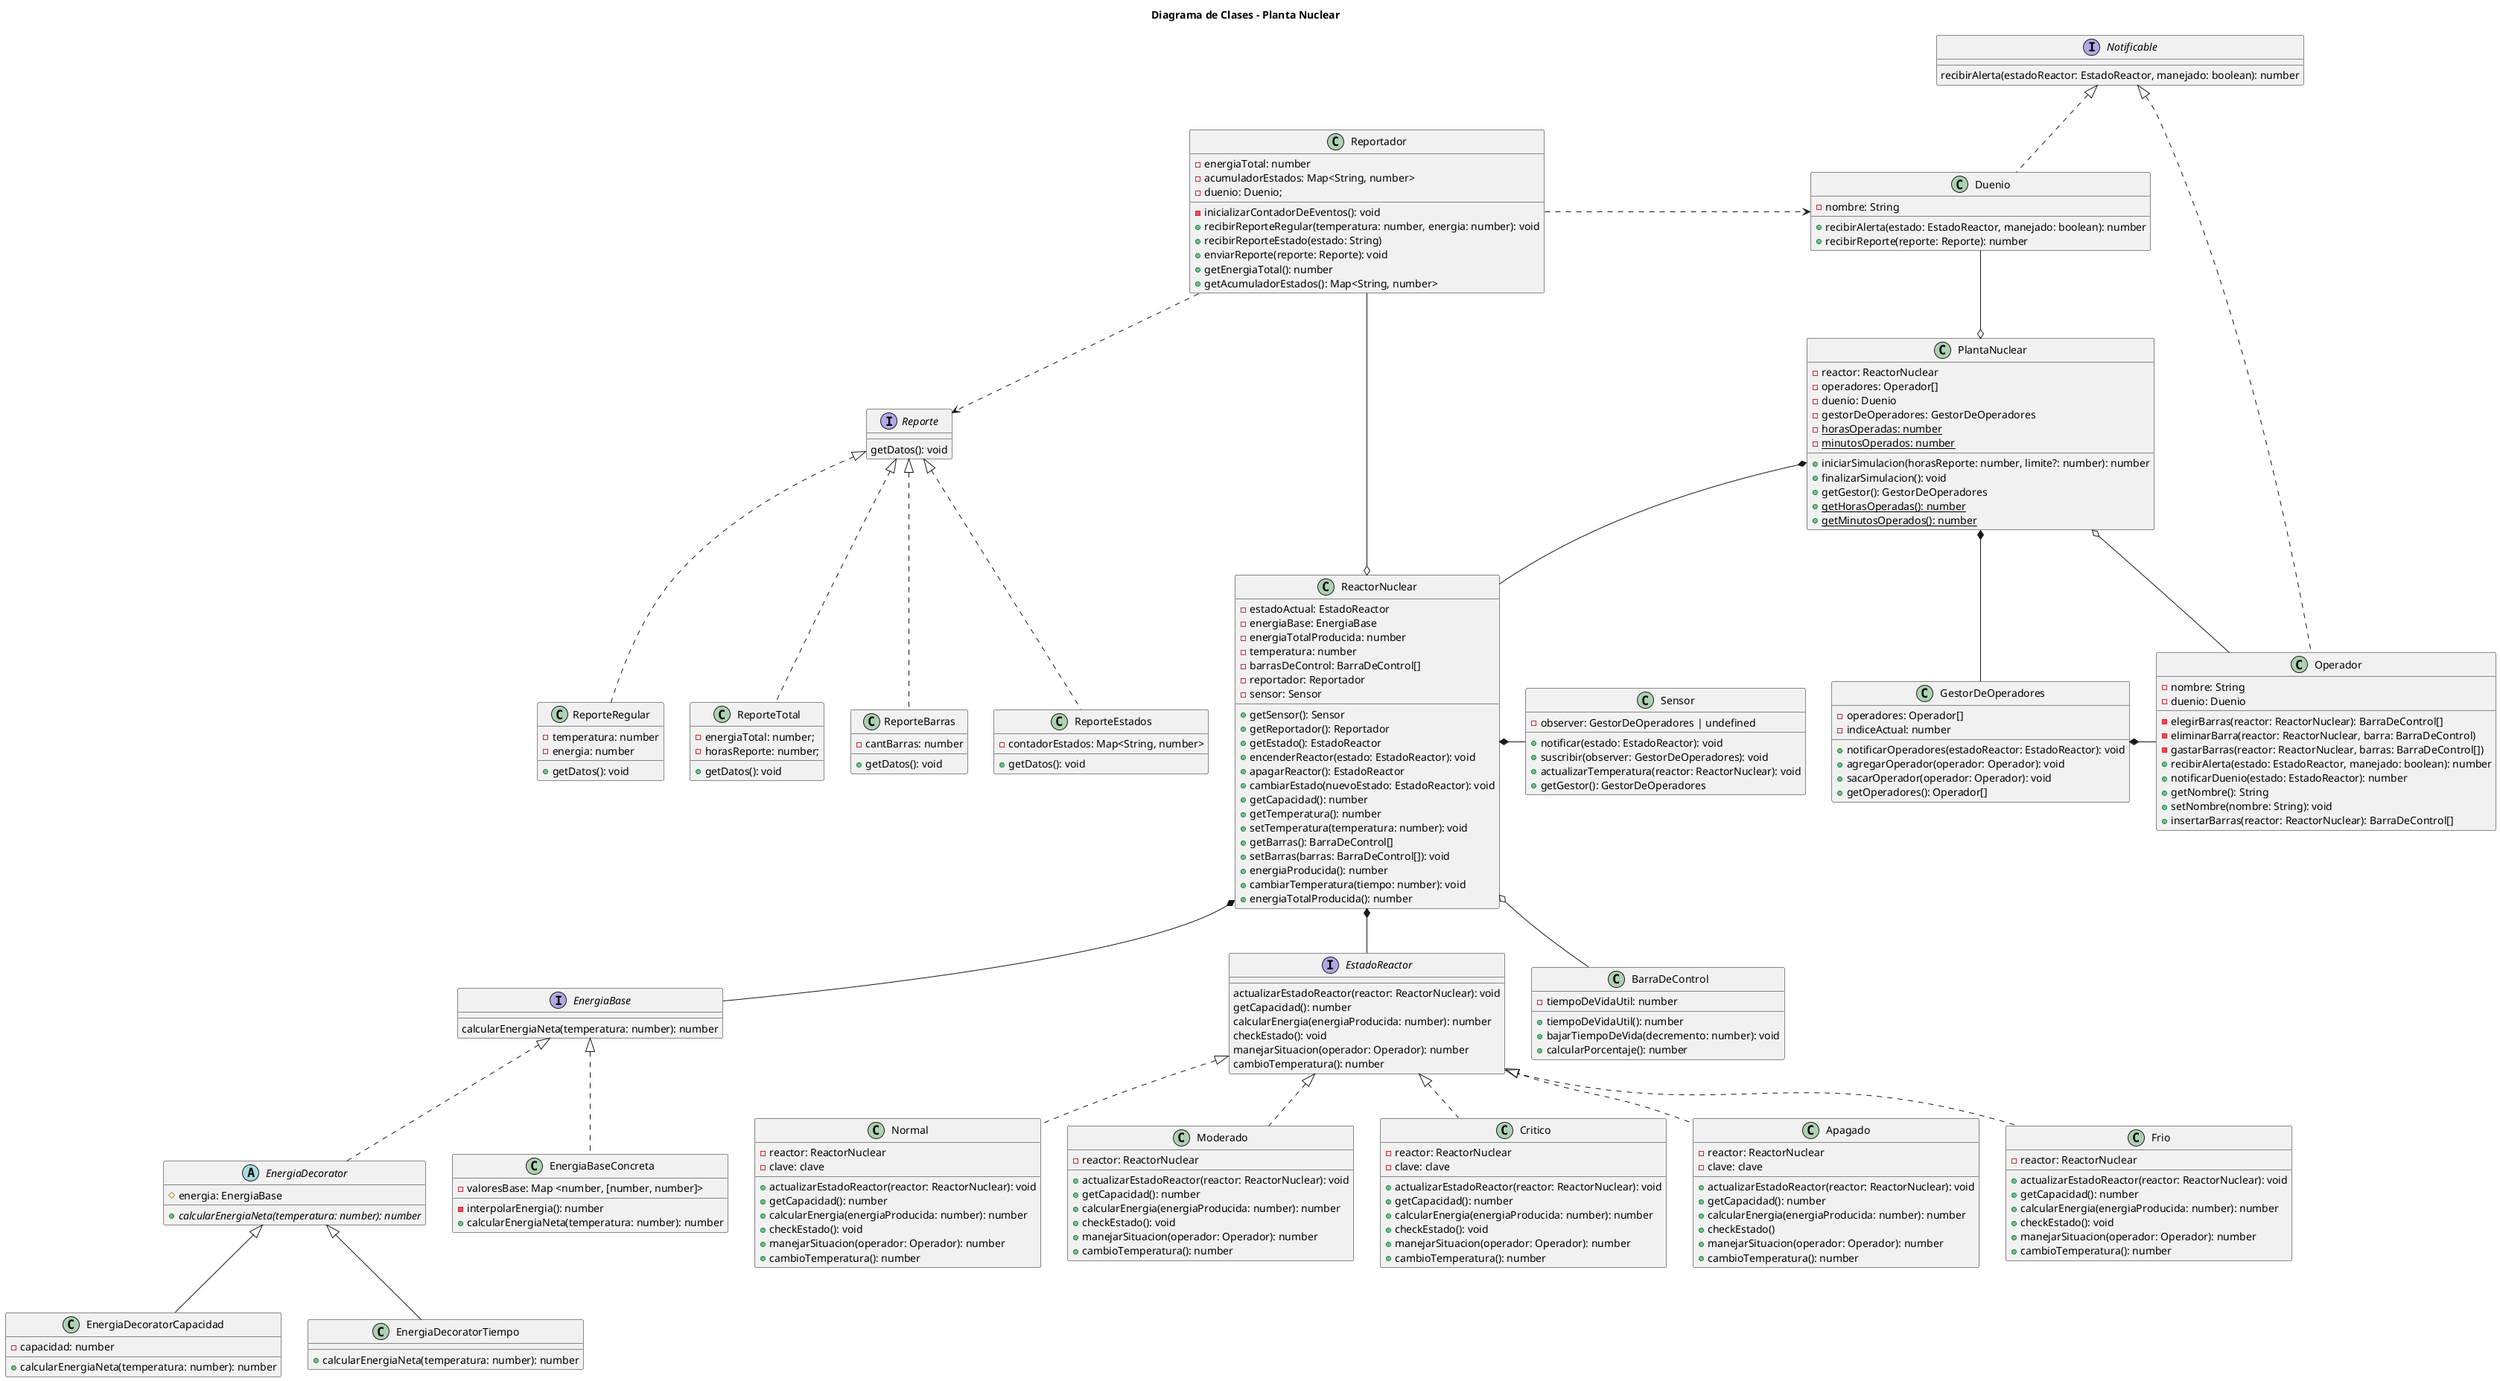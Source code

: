 @startuml PlantaNuclear
title Diagrama de Clases - Planta Nuclear

interface EnergiaBase {
    calcularEnergiaNeta(temperatura: number): number
}

class EnergiaBaseConcreta implements EnergiaBase {
    - valoresBase: Map <number, [number, number]>

    - interpolarEnergia(): number
    + calcularEnergiaNeta(temperatura: number): number
}

abstract class EnergiaDecorator implements EnergiaBase {
    # energia: EnergiaBase

    + {abstract} calcularEnergiaNeta(temperatura: number): number
}

class EnergiaDecoratorCapacidad extends EnergiaDecorator {
    - capacidad: number

    + calcularEnergiaNeta(temperatura: number): number
}

class EnergiaDecoratorTiempo extends EnergiaDecorator {
    + calcularEnergiaNeta(temperatura: number): number
}

interface EstadoReactor {
    actualizarEstadoReactor(reactor: ReactorNuclear): void
    getCapacidad(): number
    calcularEnergia(energiaProducida: number): number
    checkEstado(): void
    manejarSituacion(operador: Operador): number
    cambioTemperatura(): number
}

class Apagado implements EstadoReactor {
    - reactor: ReactorNuclear
    - clave: clave

    + actualizarEstadoReactor(reactor: ReactorNuclear): void
    + getCapacidad(): number
    + calcularEnergia(energiaProducida: number): number
    + checkEstado()
    + manejarSituacion(operador: Operador): number
    + cambioTemperatura(): number
}

class Frio implements EstadoReactor {
    - reactor: ReactorNuclear

    + actualizarEstadoReactor(reactor: ReactorNuclear): void
    + getCapacidad(): number
    + calcularEnergia(energiaProducida: number): number
    + checkEstado(): void
    + manejarSituacion(operador: Operador): number
    + cambioTemperatura(): number
}

class Normal implements EstadoReactor {
    - reactor: ReactorNuclear
    - clave: clave

    + actualizarEstadoReactor(reactor: ReactorNuclear): void
    + getCapacidad(): number
    + calcularEnergia(energiaProducida: number): number
    + checkEstado(): void
    + manejarSituacion(operador: Operador): number
    + cambioTemperatura(): number
}

class Moderado implements EstadoReactor {
    - reactor: ReactorNuclear

    + actualizarEstadoReactor(reactor: ReactorNuclear): void
    + getCapacidad(): number
    + calcularEnergia(energiaProducida: number): number
    + checkEstado(): void
    + manejarSituacion(operador: Operador): number
    + cambioTemperatura(): number
}

class Critico implements EstadoReactor {
    - reactor: ReactorNuclear
    - clave: clave

    + actualizarEstadoReactor(reactor: ReactorNuclear): void
    + getCapacidad(): number
    + calcularEnergia(energiaProducida: number): number
    + checkEstado(): void
    + manejarSituacion(operador: Operador): number
    + cambioTemperatura(): number
}

class ReactorNuclear {
    - estadoActual: EstadoReactor
    - energiaBase: EnergiaBase
    - energiaTotalProducida: number
    - temperatura: number
    - barrasDeControl: BarraDeControl[]
    - reportador: Reportador
    - sensor: Sensor

    + getSensor(): Sensor
    + getReportador(): Reportador
    + getEstado(): EstadoReactor
    + encenderReactor(estado: EstadoReactor): void
    + apagarReactor(): EstadoReactor
    + cambiarEstado(nuevoEstado: EstadoReactor): void
    + getCapacidad(): number
    + getTemperatura(): number
    + setTemperatura(temperatura: number): void
    + getBarras(): BarraDeControl[]
    + setBarras(barras: BarraDeControl[]): void
    + energiaProducida(): number
    + cambiarTemperatura(tiempo: number): void
    + energiaTotalProducida(): number
}

interface Reporte {
    getDatos(): void
}

class ReporteBarras implements Reporte {
    - cantBarras: number

    + getDatos(): void
}

class ReporteEstados implements Reporte {
    - contadorEstados: Map<String, number>

    + getDatos(): void
}

class ReporteRegular implements Reporte {
    - temperatura: number
    - energia: number

    + getDatos(): void
}

class ReporteTotal implements Reporte { 
    - energiaTotal: number;
    - horasReporte: number;

    + getDatos(): void
}

class BarraDeControl {
    - tiempoDeVidaUtil: number

    + tiempoDeVidaUtil(): number
    + bajarTiempoDeVida(decremento: number): void
    + calcularPorcentaje(): number
}

class GestorDeOperadores {
    - operadores: Operador[]
    - indiceActual: number

    + notificarOperadores(estadoReactor: EstadoReactor): void
    + agregarOperador(operador: Operador): void
    + sacarOperador(operador: Operador): void
    + getOperadores(): Operador[]
}

interface Notificable {
    recibirAlerta(estadoReactor: EstadoReactor, manejado: boolean): number
}

class Duenio implements Notificable {
    - nombre: String

    + recibirAlerta(estado: EstadoReactor, manejado: boolean): number
    + recibirReporte(reporte: Reporte): number
}

class Operador implements Notificable {
    - nombre: String
    - duenio: Duenio

    - elegirBarras(reactor: ReactorNuclear): BarraDeControl[]
    - eliminarBarra(reactor: ReactorNuclear, barra: BarraDeControl)
    - gastarBarras(reactor: ReactorNuclear, barras: BarraDeControl[])
    + recibirAlerta(estado: EstadoReactor, manejado: boolean): number
    + notificarDuenio(estado: EstadoReactor): number
    + getNombre(): String
    + setNombre(nombre: String): void
    + insertarBarras(reactor: ReactorNuclear): BarraDeControl[]
}

class PlantaNuclear {
    - reactor: ReactorNuclear
    - operadores: Operador[]
    - duenio: Duenio
    - gestorDeOperadores: GestorDeOperadores
    - {static} horasOperadas: number
    - {static} minutosOperados: number

    + iniciarSimulacion(horasReporte: number, limite?: number): number
    + finalizarSimulacion(): void
    + getGestor(): GestorDeOperadores
    + {static} getHorasOperadas(): number
    + {static} getMinutosOperados(): number
}

class Reportador {
    - energiaTotal: number
    - acumuladorEstados: Map<String, number>
    - duenio: Duenio;

    - inicializarContadorDeEventos(): void
    + recibirReporteRegular(temperatura: number, energia: number): void
    + recibirReporteEstado(estado: String)
    + enviarReporte(reporte: Reporte): void
    + getEnergiaTotal(): number
    + getAcumuladorEstados(): Map<String, number>
}

class Sensor {
    - observer: GestorDeOperadores | undefined

    + notificar(estado: EstadoReactor): void
    + suscribir(observer: GestorDeOperadores): void
    + actualizarTemperatura(reactor: ReactorNuclear): void
    + getGestor(): GestorDeOperadores
}


'Relaciones
PlantaNuclear *-down- ReactorNuclear
PlantaNuclear *-- GestorDeOperadores
PlantaNuclear o-up- Operador
PlantaNuclear o-up- Duenio

ReactorNuclear *-down- EstadoReactor
ReactorNuclear *-- EnergiaBase
ReactorNuclear *-right- Sensor
ReactorNuclear o-- BarraDeControl
ReactorNuclear o-up- Reportador

GestorDeOperadores *-right- Operador

Reportador .right.> Duenio
Reportador ..> Reporte

@enduml
